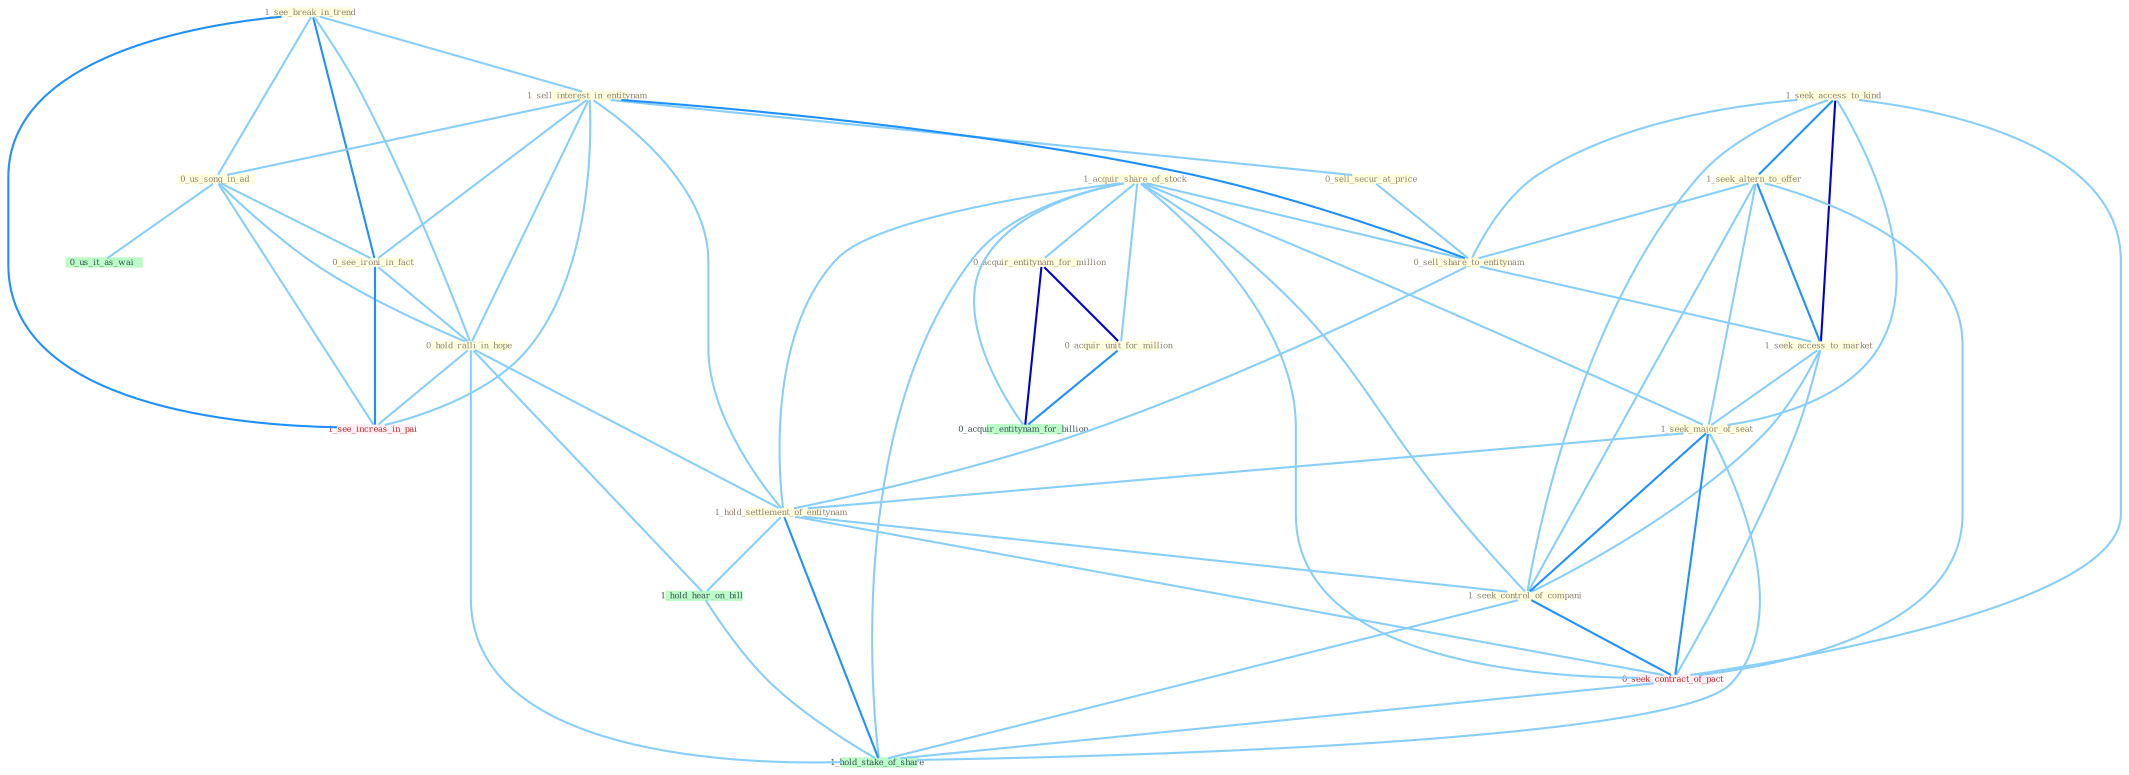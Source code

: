 Graph G{ 
    node
    [shape=polygon,style=filled,width=.5,height=.06,color="#BDFCC9",fixedsize=true,fontsize=4,
    fontcolor="#2f4f4f"];
    {node
    [color="#ffffe0", fontcolor="#8b7d6b"] "1_acquir_share_of_stock " "1_seek_access_to_kind " "1_see_break_in_trend " "0_acquir_entitynam_for_million " "1_sell_interest_in_entitynam " "0_us_song_in_ad " "1_seek_altern_to_offer " "0_see_ironi_in_fact " "0_hold_ralli_in_hope " "0_sell_secur_at_price " "0_sell_share_to_entitynam " "0_acquir_unit_for_million " "1_seek_access_to_market " "1_seek_major_of_seat " "1_hold_settlement_of_entitynam " "1_seek_control_of_compani "}
{node [color="#fff0f5", fontcolor="#b22222"] "0_seek_contract_of_pact " "1_see_increas_in_pai "}
edge [color="#B0E2FF"];

	"1_acquir_share_of_stock " -- "0_acquir_entitynam_for_million " [w="1", color="#87cefa" ];
	"1_acquir_share_of_stock " -- "0_sell_share_to_entitynam " [w="1", color="#87cefa" ];
	"1_acquir_share_of_stock " -- "0_acquir_unit_for_million " [w="1", color="#87cefa" ];
	"1_acquir_share_of_stock " -- "1_seek_major_of_seat " [w="1", color="#87cefa" ];
	"1_acquir_share_of_stock " -- "1_hold_settlement_of_entitynam " [w="1", color="#87cefa" ];
	"1_acquir_share_of_stock " -- "1_seek_control_of_compani " [w="1", color="#87cefa" ];
	"1_acquir_share_of_stock " -- "0_seek_contract_of_pact " [w="1", color="#87cefa" ];
	"1_acquir_share_of_stock " -- "0_acquir_entitynam_for_billion " [w="1", color="#87cefa" ];
	"1_acquir_share_of_stock " -- "1_hold_stake_of_share " [w="1", color="#87cefa" ];
	"1_seek_access_to_kind " -- "1_seek_altern_to_offer " [w="2", color="#1e90ff" , len=0.8];
	"1_seek_access_to_kind " -- "0_sell_share_to_entitynam " [w="1", color="#87cefa" ];
	"1_seek_access_to_kind " -- "1_seek_access_to_market " [w="3", color="#0000cd" , len=0.6];
	"1_seek_access_to_kind " -- "1_seek_major_of_seat " [w="1", color="#87cefa" ];
	"1_seek_access_to_kind " -- "1_seek_control_of_compani " [w="1", color="#87cefa" ];
	"1_seek_access_to_kind " -- "0_seek_contract_of_pact " [w="1", color="#87cefa" ];
	"1_see_break_in_trend " -- "1_sell_interest_in_entitynam " [w="1", color="#87cefa" ];
	"1_see_break_in_trend " -- "0_us_song_in_ad " [w="1", color="#87cefa" ];
	"1_see_break_in_trend " -- "0_see_ironi_in_fact " [w="2", color="#1e90ff" , len=0.8];
	"1_see_break_in_trend " -- "0_hold_ralli_in_hope " [w="1", color="#87cefa" ];
	"1_see_break_in_trend " -- "1_see_increas_in_pai " [w="2", color="#1e90ff" , len=0.8];
	"0_acquir_entitynam_for_million " -- "0_acquir_unit_for_million " [w="3", color="#0000cd" , len=0.6];
	"0_acquir_entitynam_for_million " -- "0_acquir_entitynam_for_billion " [w="3", color="#0000cd" , len=0.6];
	"1_sell_interest_in_entitynam " -- "0_us_song_in_ad " [w="1", color="#87cefa" ];
	"1_sell_interest_in_entitynam " -- "0_see_ironi_in_fact " [w="1", color="#87cefa" ];
	"1_sell_interest_in_entitynam " -- "0_hold_ralli_in_hope " [w="1", color="#87cefa" ];
	"1_sell_interest_in_entitynam " -- "0_sell_secur_at_price " [w="1", color="#87cefa" ];
	"1_sell_interest_in_entitynam " -- "0_sell_share_to_entitynam " [w="2", color="#1e90ff" , len=0.8];
	"1_sell_interest_in_entitynam " -- "1_hold_settlement_of_entitynam " [w="1", color="#87cefa" ];
	"1_sell_interest_in_entitynam " -- "1_see_increas_in_pai " [w="1", color="#87cefa" ];
	"0_us_song_in_ad " -- "0_see_ironi_in_fact " [w="1", color="#87cefa" ];
	"0_us_song_in_ad " -- "0_hold_ralli_in_hope " [w="1", color="#87cefa" ];
	"0_us_song_in_ad " -- "0_us_it_as_wai " [w="1", color="#87cefa" ];
	"0_us_song_in_ad " -- "1_see_increas_in_pai " [w="1", color="#87cefa" ];
	"1_seek_altern_to_offer " -- "0_sell_share_to_entitynam " [w="1", color="#87cefa" ];
	"1_seek_altern_to_offer " -- "1_seek_access_to_market " [w="2", color="#1e90ff" , len=0.8];
	"1_seek_altern_to_offer " -- "1_seek_major_of_seat " [w="1", color="#87cefa" ];
	"1_seek_altern_to_offer " -- "1_seek_control_of_compani " [w="1", color="#87cefa" ];
	"1_seek_altern_to_offer " -- "0_seek_contract_of_pact " [w="1", color="#87cefa" ];
	"0_see_ironi_in_fact " -- "0_hold_ralli_in_hope " [w="1", color="#87cefa" ];
	"0_see_ironi_in_fact " -- "1_see_increas_in_pai " [w="2", color="#1e90ff" , len=0.8];
	"0_hold_ralli_in_hope " -- "1_hold_settlement_of_entitynam " [w="1", color="#87cefa" ];
	"0_hold_ralli_in_hope " -- "1_see_increas_in_pai " [w="1", color="#87cefa" ];
	"0_hold_ralli_in_hope " -- "1_hold_hear_on_bill " [w="1", color="#87cefa" ];
	"0_hold_ralli_in_hope " -- "1_hold_stake_of_share " [w="1", color="#87cefa" ];
	"0_sell_secur_at_price " -- "0_sell_share_to_entitynam " [w="1", color="#87cefa" ];
	"0_sell_share_to_entitynam " -- "1_seek_access_to_market " [w="1", color="#87cefa" ];
	"0_sell_share_to_entitynam " -- "1_hold_settlement_of_entitynam " [w="1", color="#87cefa" ];
	"0_acquir_unit_for_million " -- "0_acquir_entitynam_for_billion " [w="2", color="#1e90ff" , len=0.8];
	"1_seek_access_to_market " -- "1_seek_major_of_seat " [w="1", color="#87cefa" ];
	"1_seek_access_to_market " -- "1_seek_control_of_compani " [w="1", color="#87cefa" ];
	"1_seek_access_to_market " -- "0_seek_contract_of_pact " [w="1", color="#87cefa" ];
	"1_seek_major_of_seat " -- "1_hold_settlement_of_entitynam " [w="1", color="#87cefa" ];
	"1_seek_major_of_seat " -- "1_seek_control_of_compani " [w="2", color="#1e90ff" , len=0.8];
	"1_seek_major_of_seat " -- "0_seek_contract_of_pact " [w="2", color="#1e90ff" , len=0.8];
	"1_seek_major_of_seat " -- "1_hold_stake_of_share " [w="1", color="#87cefa" ];
	"1_hold_settlement_of_entitynam " -- "1_seek_control_of_compani " [w="1", color="#87cefa" ];
	"1_hold_settlement_of_entitynam " -- "0_seek_contract_of_pact " [w="1", color="#87cefa" ];
	"1_hold_settlement_of_entitynam " -- "1_hold_hear_on_bill " [w="1", color="#87cefa" ];
	"1_hold_settlement_of_entitynam " -- "1_hold_stake_of_share " [w="2", color="#1e90ff" , len=0.8];
	"1_seek_control_of_compani " -- "0_seek_contract_of_pact " [w="2", color="#1e90ff" , len=0.8];
	"1_seek_control_of_compani " -- "1_hold_stake_of_share " [w="1", color="#87cefa" ];
	"0_seek_contract_of_pact " -- "1_hold_stake_of_share " [w="1", color="#87cefa" ];
	"1_hold_hear_on_bill " -- "1_hold_stake_of_share " [w="1", color="#87cefa" ];
}